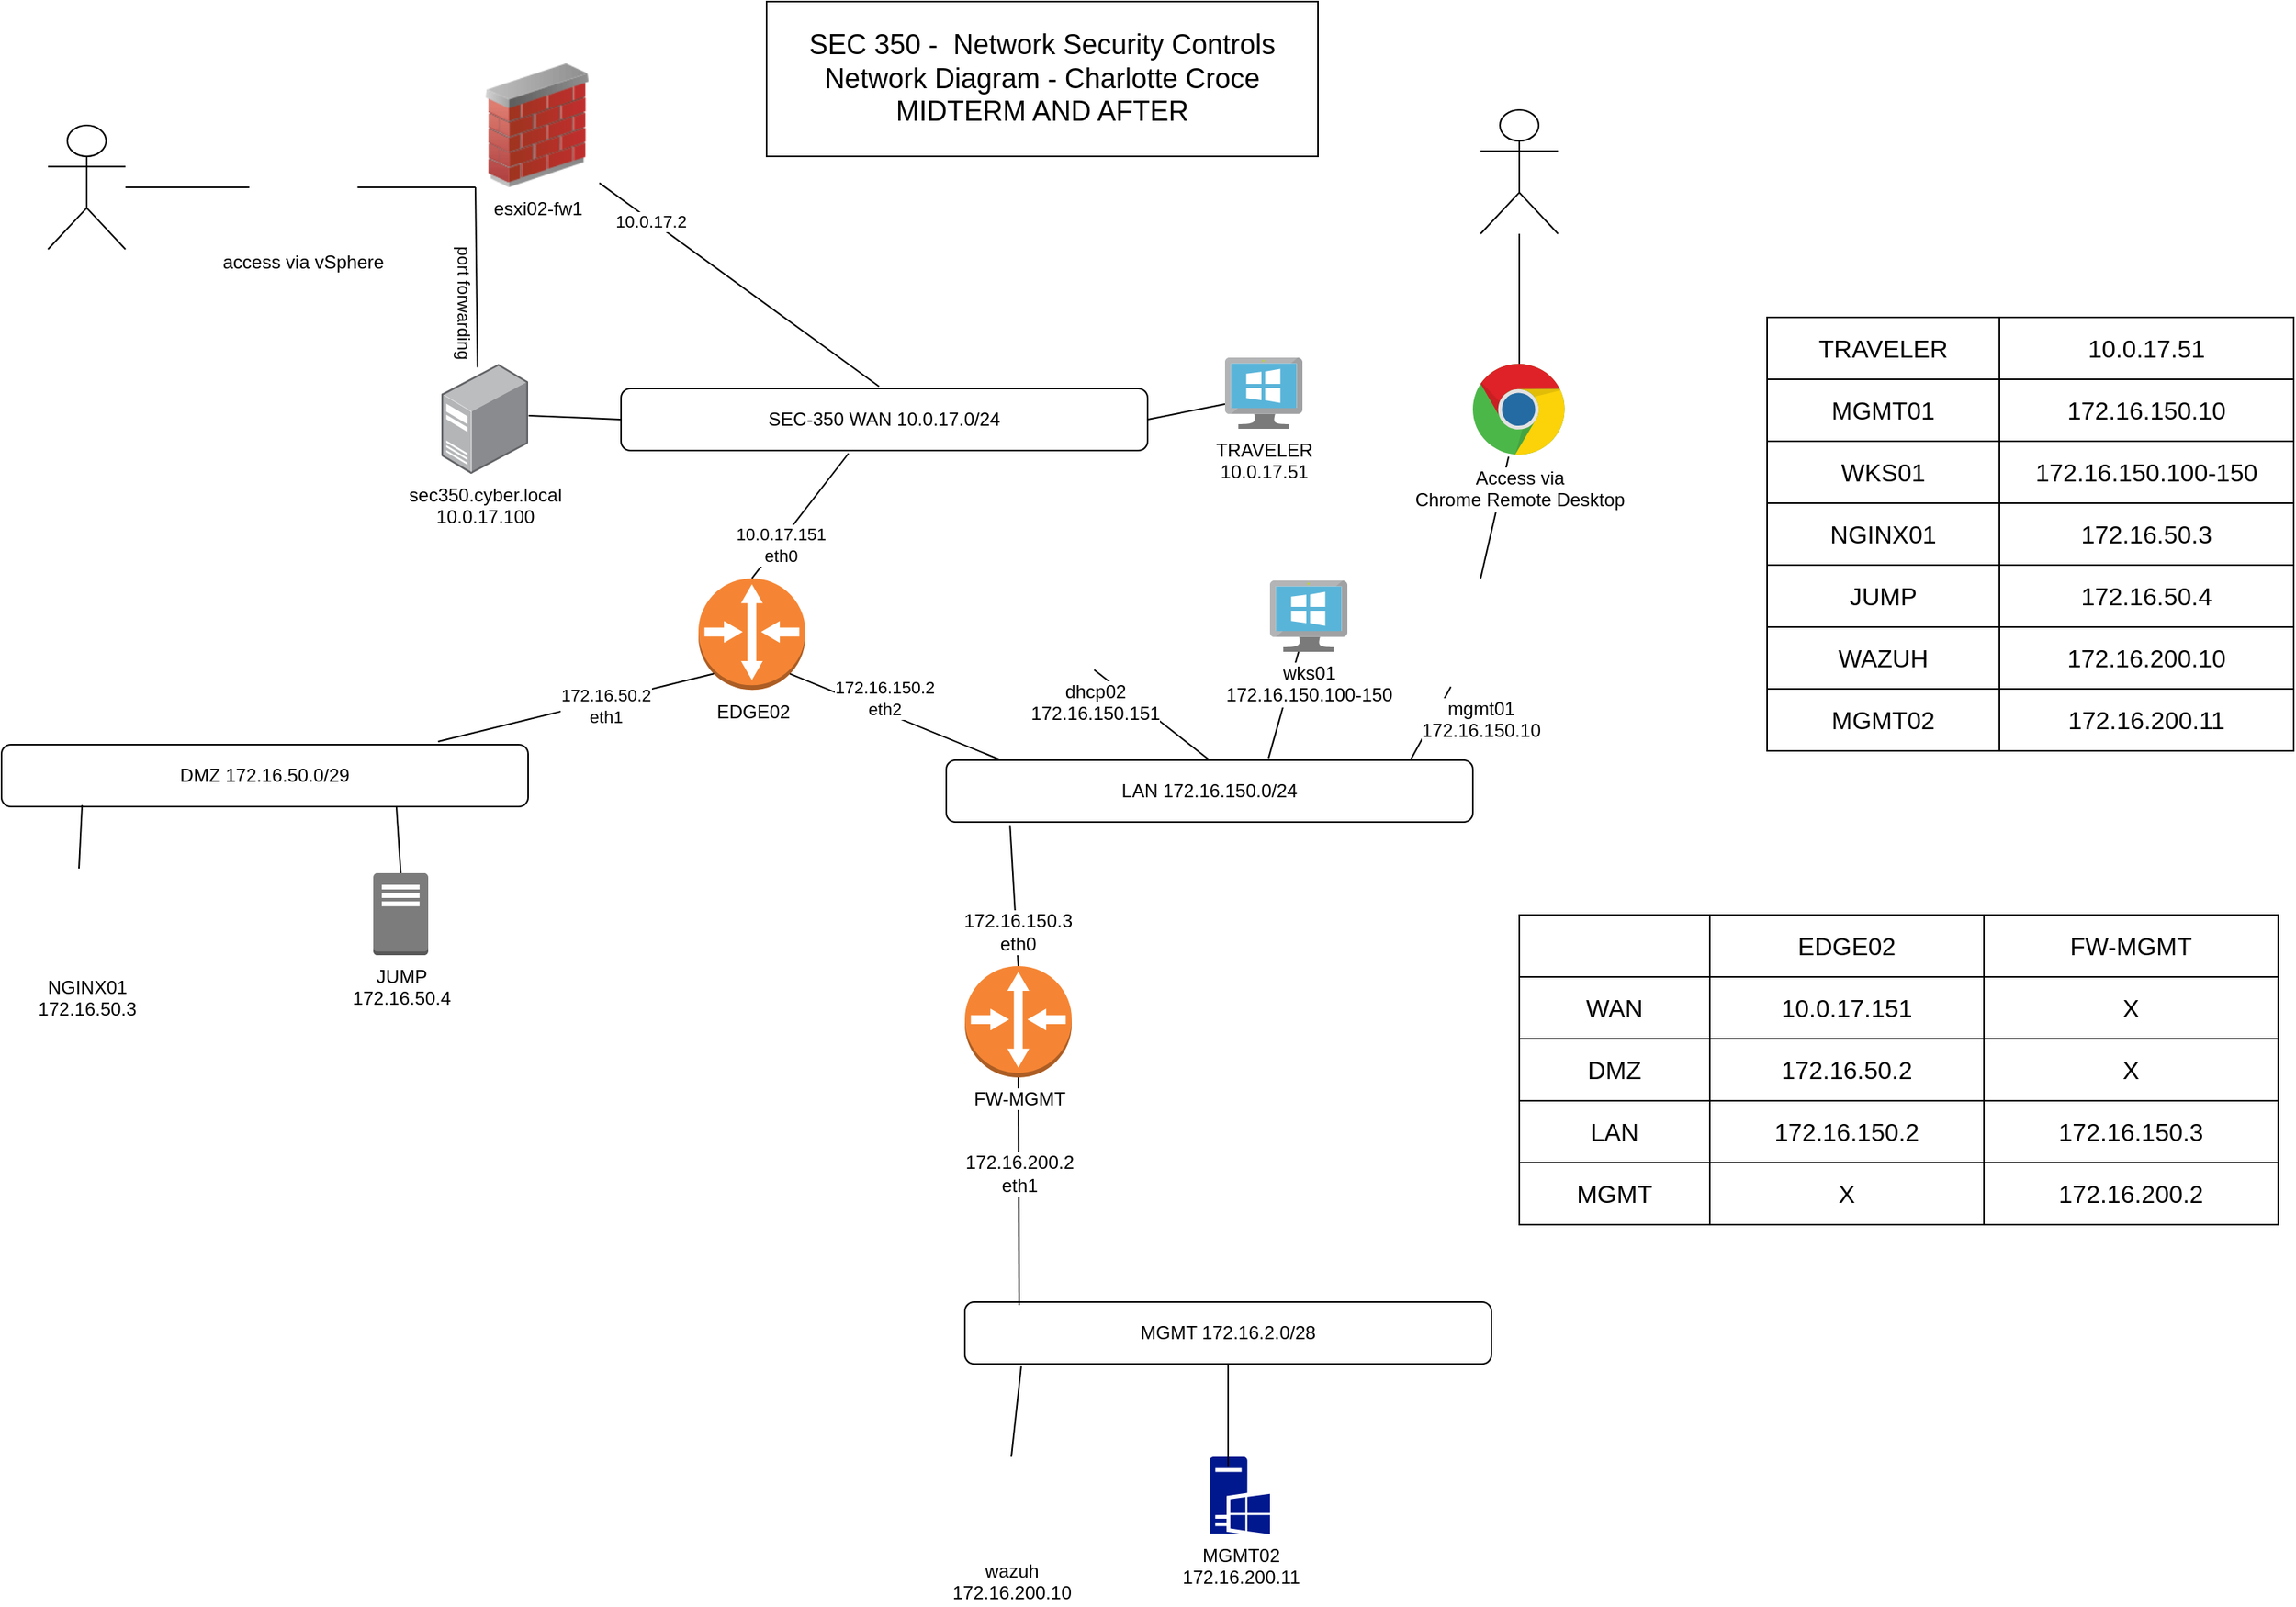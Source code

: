 <mxfile version="26.1.1">
  <diagram name="Page-1" id="OsbpnMVMir5d5On4mEyH">
    <mxGraphModel dx="3000" dy="1626" grid="1" gridSize="10" guides="1" tooltips="1" connect="1" arrows="1" fold="1" page="1" pageScale="1" pageWidth="850" pageHeight="1100" math="0" shadow="0">
      <root>
        <mxCell id="0" />
        <mxCell id="1" parent="0" />
        <mxCell id="r5Bo3zyKJavz-clfbByA-1" value="SEC-350 WAN 10.0.17.0/24" style="rounded=1;whiteSpace=wrap;html=1;align=center;" parent="1" vertex="1">
          <mxGeometry x="560" y="380" width="340" height="40" as="geometry" />
        </mxCell>
        <mxCell id="r5Bo3zyKJavz-clfbByA-2" value="LAN 172.16.150.0/24" style="rounded=1;whiteSpace=wrap;html=1;align=center;" parent="1" vertex="1">
          <mxGeometry x="770" y="620" width="340" height="40" as="geometry" />
        </mxCell>
        <mxCell id="r5Bo3zyKJavz-clfbByA-3" value="DMZ 172.16.50.0/29" style="rounded=1;whiteSpace=wrap;html=1;align=center;" parent="1" vertex="1">
          <mxGeometry x="160" y="610" width="340" height="40" as="geometry" />
        </mxCell>
        <mxCell id="r5Bo3zyKJavz-clfbByA-4" value="EDGE02" style="outlineConnect=0;dashed=0;verticalLabelPosition=bottom;verticalAlign=top;align=center;html=1;shape=mxgraph.aws3.router;fillColor=#F58534;gradientColor=none;" parent="1" vertex="1">
          <mxGeometry x="610" y="502.6" width="69" height="72" as="geometry" />
        </mxCell>
        <mxCell id="r5Bo3zyKJavz-clfbByA-5" value="" style="endArrow=none;html=1;rounded=0;entryX=0.855;entryY=0.855;entryDx=0;entryDy=0;entryPerimeter=0;exitX=0.104;exitY=0;exitDx=0;exitDy=0;exitPerimeter=0;" parent="1" source="r5Bo3zyKJavz-clfbByA-2" target="r5Bo3zyKJavz-clfbByA-4" edge="1">
          <mxGeometry width="50" height="50" relative="1" as="geometry">
            <mxPoint x="921" y="710" as="sourcePoint" />
            <mxPoint x="971" y="660" as="targetPoint" />
          </mxGeometry>
        </mxCell>
        <mxCell id="r5Bo3zyKJavz-clfbByA-6" value="172.16.150.2&lt;div&gt;eth2&lt;/div&gt;" style="edgeLabel;html=1;align=center;verticalAlign=middle;resizable=0;points=[];rotation=0;" parent="r5Bo3zyKJavz-clfbByA-5" vertex="1" connectable="0">
          <mxGeometry x="0.002" y="2" relative="1" as="geometry">
            <mxPoint x="-6" y="-14" as="offset" />
          </mxGeometry>
        </mxCell>
        <mxCell id="r5Bo3zyKJavz-clfbByA-7" value="" style="endArrow=none;html=1;rounded=0;entryX=0.145;entryY=0.855;entryDx=0;entryDy=0;entryPerimeter=0;exitX=0.829;exitY=-0.05;exitDx=0;exitDy=0;exitPerimeter=0;" parent="1" source="r5Bo3zyKJavz-clfbByA-3" target="r5Bo3zyKJavz-clfbByA-4" edge="1">
          <mxGeometry width="50" height="50" relative="1" as="geometry">
            <mxPoint x="491" y="560" as="sourcePoint" />
            <mxPoint x="541" y="510" as="targetPoint" />
          </mxGeometry>
        </mxCell>
        <mxCell id="r5Bo3zyKJavz-clfbByA-8" value="172.16.50.2&lt;div&gt;eth1&lt;/div&gt;" style="edgeLabel;html=1;align=center;verticalAlign=middle;resizable=0;points=[];rotation=0;" parent="r5Bo3zyKJavz-clfbByA-7" vertex="1" connectable="0">
          <mxGeometry x="0.4" y="-1" relative="1" as="geometry">
            <mxPoint x="-17" y="6" as="offset" />
          </mxGeometry>
        </mxCell>
        <mxCell id="r5Bo3zyKJavz-clfbByA-9" value="&lt;div&gt;JUMP&lt;br&gt;&lt;div&gt;172.16.50.4&lt;/div&gt;&lt;/div&gt;" style="outlineConnect=0;dashed=0;verticalLabelPosition=bottom;verticalAlign=top;align=center;html=1;shape=mxgraph.aws3.traditional_server;fillColor=#7D7C7C;gradientColor=none;" parent="1" vertex="1">
          <mxGeometry x="400" y="693" width="35.5" height="53" as="geometry" />
        </mxCell>
        <mxCell id="r5Bo3zyKJavz-clfbByA-10" value="" style="endArrow=none;html=1;rounded=0;exitX=0.153;exitY=0.975;exitDx=0;exitDy=0;exitPerimeter=0;" parent="1" source="r5Bo3zyKJavz-clfbByA-3" edge="1">
          <mxGeometry width="50" height="50" relative="1" as="geometry">
            <mxPoint x="481" y="850" as="sourcePoint" />
            <mxPoint x="210" y="690" as="targetPoint" />
          </mxGeometry>
        </mxCell>
        <mxCell id="r5Bo3zyKJavz-clfbByA-11" value="" style="endArrow=none;html=1;rounded=0;entryX=0.5;entryY=0;entryDx=0;entryDy=0;entryPerimeter=0;exitX=0.432;exitY=1.047;exitDx=0;exitDy=0;exitPerimeter=0;" parent="1" source="r5Bo3zyKJavz-clfbByA-1" target="r5Bo3zyKJavz-clfbByA-4" edge="1">
          <mxGeometry width="50" height="50" relative="1" as="geometry">
            <mxPoint x="805" y="530" as="sourcePoint" />
            <mxPoint x="855" y="480" as="targetPoint" />
          </mxGeometry>
        </mxCell>
        <mxCell id="r5Bo3zyKJavz-clfbByA-12" value="10.0.17.151&lt;div&gt;eth0&lt;/div&gt;" style="edgeLabel;html=1;align=center;verticalAlign=middle;resizable=0;points=[];" parent="r5Bo3zyKJavz-clfbByA-11" vertex="1" connectable="0">
          <mxGeometry x="0.452" y="1" relative="1" as="geometry">
            <mxPoint as="offset" />
          </mxGeometry>
        </mxCell>
        <mxCell id="r5Bo3zyKJavz-clfbByA-13" value="esxi02-fw1" style="image;html=1;image=img/lib/clip_art/networking/Firewall_02_128x128.png" parent="1" vertex="1">
          <mxGeometry x="466.01" y="170" width="80" height="80" as="geometry" />
        </mxCell>
        <mxCell id="r5Bo3zyKJavz-clfbByA-14" value="&lt;div&gt;&lt;br&gt;&lt;/div&gt;" style="shape=umlActor;verticalLabelPosition=bottom;verticalAlign=top;html=1;outlineConnect=0;" parent="1" vertex="1">
          <mxGeometry x="190" y="210" width="50" height="80" as="geometry" />
        </mxCell>
        <mxCell id="r5Bo3zyKJavz-clfbByA-15" value="" style="endArrow=none;html=1;rounded=0;exitX=0;exitY=0.5;exitDx=0;exitDy=0;" parent="1" source="r5Bo3zyKJavz-clfbByA-56" target="r5Bo3zyKJavz-clfbByA-14" edge="1">
          <mxGeometry width="50" height="50" relative="1" as="geometry">
            <mxPoint x="460" y="390" as="sourcePoint" />
            <mxPoint x="510" y="340" as="targetPoint" />
          </mxGeometry>
        </mxCell>
        <mxCell id="r5Bo3zyKJavz-clfbByA-16" value="sec350.cyber.local&lt;div&gt;10.0.17.100&lt;/div&gt;" style="image;points=[];aspect=fixed;html=1;align=center;shadow=0;dashed=0;image=img/lib/allied_telesis/computer_and_terminals/Server_Desktop.svg;" parent="1" vertex="1">
          <mxGeometry x="443.99" y="364" width="56.01" height="71" as="geometry" />
        </mxCell>
        <mxCell id="r5Bo3zyKJavz-clfbByA-17" value="" style="endArrow=none;html=1;rounded=0;entryX=0;entryY=1;entryDx=0;entryDy=0;exitX=0.417;exitY=0.031;exitDx=0;exitDy=0;exitPerimeter=0;" parent="1" source="r5Bo3zyKJavz-clfbByA-16" target="r5Bo3zyKJavz-clfbByA-13" edge="1">
          <mxGeometry width="50" height="50" relative="1" as="geometry">
            <mxPoint x="620" y="470" as="sourcePoint" />
            <mxPoint x="670" y="420" as="targetPoint" />
          </mxGeometry>
        </mxCell>
        <mxCell id="r5Bo3zyKJavz-clfbByA-18" value="port forwarding" style="edgeLabel;html=1;align=center;verticalAlign=middle;resizable=0;points=[];rotation=90;" parent="r5Bo3zyKJavz-clfbByA-17" vertex="1" connectable="0">
          <mxGeometry x="-0.27" y="1" relative="1" as="geometry">
            <mxPoint x="-7" as="offset" />
          </mxGeometry>
        </mxCell>
        <mxCell id="r5Bo3zyKJavz-clfbByA-19" value="" style="endArrow=none;html=1;rounded=0;exitX=0;exitY=0.5;exitDx=0;exitDy=0;entryX=1.006;entryY=0.471;entryDx=0;entryDy=0;entryPerimeter=0;" parent="1" source="r5Bo3zyKJavz-clfbByA-1" target="r5Bo3zyKJavz-clfbByA-16" edge="1">
          <mxGeometry width="50" height="50" relative="1" as="geometry">
            <mxPoint x="570" y="440" as="sourcePoint" />
            <mxPoint x="410" y="380" as="targetPoint" />
          </mxGeometry>
        </mxCell>
        <mxCell id="r5Bo3zyKJavz-clfbByA-20" value="" style="endArrow=none;html=1;rounded=0;entryX=1;entryY=0.965;entryDx=0;entryDy=0;entryPerimeter=0;exitX=0.49;exitY=-0.035;exitDx=0;exitDy=0;exitPerimeter=0;" parent="1" source="r5Bo3zyKJavz-clfbByA-1" target="r5Bo3zyKJavz-clfbByA-13" edge="1">
          <mxGeometry width="50" height="50" relative="1" as="geometry">
            <mxPoint x="600" y="310" as="sourcePoint" />
            <mxPoint x="650" y="260" as="targetPoint" />
          </mxGeometry>
        </mxCell>
        <mxCell id="r5Bo3zyKJavz-clfbByA-21" value="10.0.17.2" style="edgeLabel;html=1;align=center;verticalAlign=middle;resizable=0;points=[];" parent="r5Bo3zyKJavz-clfbByA-20" vertex="1" connectable="0">
          <mxGeometry x="0.736" y="-1" relative="1" as="geometry">
            <mxPoint x="8" y="8" as="offset" />
          </mxGeometry>
        </mxCell>
        <mxCell id="r5Bo3zyKJavz-clfbByA-23" value="MGMT 172.16.2.0/28" style="rounded=1;whiteSpace=wrap;html=1;align=center;" parent="1" vertex="1">
          <mxGeometry x="782" y="970" width="340" height="40" as="geometry" />
        </mxCell>
        <mxCell id="r5Bo3zyKJavz-clfbByA-24" value="" style="endArrow=none;html=1;rounded=0;fontSize=12;startSize=8;endSize=8;curved=1;entryX=0.121;entryY=1.05;entryDx=0;entryDy=0;entryPerimeter=0;exitX=0.5;exitY=0;exitDx=0;exitDy=0;exitPerimeter=0;" parent="1" source="r5Bo3zyKJavz-clfbByA-49" target="r5Bo3zyKJavz-clfbByA-2" edge="1">
          <mxGeometry width="50" height="50" relative="1" as="geometry">
            <mxPoint x="846" y="800" as="sourcePoint" />
            <mxPoint x="1034" y="830" as="targetPoint" />
          </mxGeometry>
        </mxCell>
        <mxCell id="r5Bo3zyKJavz-clfbByA-25" value="&lt;div&gt;172.16.150.3&lt;/div&gt;eth0" style="edgeLabel;html=1;align=center;verticalAlign=middle;resizable=0;points=[];fontSize=12;" parent="r5Bo3zyKJavz-clfbByA-24" vertex="1" connectable="0">
          <mxGeometry x="-0.517" y="-1" relative="1" as="geometry">
            <mxPoint as="offset" />
          </mxGeometry>
        </mxCell>
        <mxCell id="r5Bo3zyKJavz-clfbByA-26" value="" style="endArrow=none;html=1;rounded=0;fontSize=12;startSize=8;endSize=8;curved=1;exitX=0.5;exitY=1;exitDx=0;exitDy=0;exitPerimeter=0;entryX=0.103;entryY=0.05;entryDx=0;entryDy=0;entryPerimeter=0;" parent="1" source="r5Bo3zyKJavz-clfbByA-49" target="r5Bo3zyKJavz-clfbByA-23" edge="1">
          <mxGeometry width="50" height="50" relative="1" as="geometry">
            <mxPoint x="984" y="880" as="sourcePoint" />
            <mxPoint x="1034" y="830" as="targetPoint" />
          </mxGeometry>
        </mxCell>
        <mxCell id="r5Bo3zyKJavz-clfbByA-27" value="172.16.200.2&lt;div&gt;eth1&lt;/div&gt;" style="edgeLabel;html=1;align=center;verticalAlign=middle;resizable=0;points=[];fontSize=12;" parent="r5Bo3zyKJavz-clfbByA-26" vertex="1" connectable="0">
          <mxGeometry x="-0.273" y="1" relative="1" as="geometry">
            <mxPoint x="-1" y="8" as="offset" />
          </mxGeometry>
        </mxCell>
        <mxCell id="r5Bo3zyKJavz-clfbByA-28" value="wazuh&lt;div&gt;172.16.200.10&lt;/div&gt;" style="shape=image;html=1;verticalAlign=top;verticalLabelPosition=bottom;labelBackgroundColor=#ffffff;imageAspect=0;aspect=fixed;image=https://cdn1.iconfinder.com/data/icons/logos-brands-1/24/logo_brand_brands_logos_ubuntu-128.png" parent="1" vertex="1">
          <mxGeometry x="782" y="1070" width="60" height="60" as="geometry" />
        </mxCell>
        <mxCell id="r5Bo3zyKJavz-clfbByA-29" value="MGMT02&lt;div&gt;172.16.200.11&lt;/div&gt;" style="sketch=0;aspect=fixed;pointerEvents=1;shadow=0;dashed=0;html=1;strokeColor=none;labelPosition=center;verticalLabelPosition=bottom;verticalAlign=top;align=center;fillColor=#00188D;shape=mxgraph.mscae.enterprise.windows_server" parent="1" vertex="1">
          <mxGeometry x="940" y="1070" width="39" height="50" as="geometry" />
        </mxCell>
        <mxCell id="r5Bo3zyKJavz-clfbByA-30" value="" style="endArrow=none;html=1;rounded=0;fontSize=12;startSize=8;endSize=8;curved=1;entryX=0.5;entryY=1;entryDx=0;entryDy=0;exitX=0.308;exitY=0.12;exitDx=0;exitDy=0;exitPerimeter=0;" parent="1" source="r5Bo3zyKJavz-clfbByA-29" target="r5Bo3zyKJavz-clfbByA-23" edge="1">
          <mxGeometry width="50" height="50" relative="1" as="geometry">
            <mxPoint x="984" y="1000" as="sourcePoint" />
            <mxPoint x="1034" y="950" as="targetPoint" />
          </mxGeometry>
        </mxCell>
        <mxCell id="r5Bo3zyKJavz-clfbByA-31" value="" style="endArrow=none;html=1;rounded=0;fontSize=12;startSize=8;endSize=8;curved=1;entryX=0.107;entryY=1.038;entryDx=0;entryDy=0;entryPerimeter=0;exitX=0.5;exitY=0;exitDx=0;exitDy=0;" parent="1" source="r5Bo3zyKJavz-clfbByA-28" target="r5Bo3zyKJavz-clfbByA-23" edge="1">
          <mxGeometry width="50" height="50" relative="1" as="geometry">
            <mxPoint x="984" y="1000" as="sourcePoint" />
            <mxPoint x="1034" y="950" as="targetPoint" />
          </mxGeometry>
        </mxCell>
        <mxCell id="r5Bo3zyKJavz-clfbByA-37" value="" style="endArrow=none;html=1;rounded=0;entryX=0;entryY=0.5;entryDx=0;entryDy=0;exitX=1;exitY=0.5;exitDx=0;exitDy=0;" parent="1" source="r5Bo3zyKJavz-clfbByA-1" edge="1">
          <mxGeometry width="50" height="50" relative="1" as="geometry">
            <mxPoint x="730" y="490" as="sourcePoint" />
            <mxPoint x="950" y="390" as="targetPoint" />
          </mxGeometry>
        </mxCell>
        <mxCell id="r5Bo3zyKJavz-clfbByA-43" value="&lt;div&gt;&lt;br&gt;&lt;/div&gt;" style="shape=umlActor;verticalLabelPosition=bottom;verticalAlign=top;html=1;outlineConnect=0;" parent="1" vertex="1">
          <mxGeometry x="1115" y="200" width="50" height="80" as="geometry" />
        </mxCell>
        <mxCell id="r5Bo3zyKJavz-clfbByA-44" value="" style="endArrow=none;html=1;rounded=0;exitX=0.612;exitY=-0.033;exitDx=0;exitDy=0;exitPerimeter=0;" parent="1" source="r5Bo3zyKJavz-clfbByA-2" target="r5Bo3zyKJavz-clfbByA-50" edge="1">
          <mxGeometry width="50" height="50" relative="1" as="geometry">
            <mxPoint x="970" y="590" as="sourcePoint" />
            <mxPoint x="1020" y="540" as="targetPoint" />
          </mxGeometry>
        </mxCell>
        <mxCell id="r5Bo3zyKJavz-clfbByA-45" value="" style="endArrow=none;html=1;rounded=0;exitX=0.882;exitY=-0.005;exitDx=0;exitDy=0;exitPerimeter=0;" parent="1" source="r5Bo3zyKJavz-clfbByA-2" target="r5Bo3zyKJavz-clfbByA-51" edge="1">
          <mxGeometry width="50" height="50" relative="1" as="geometry">
            <mxPoint x="1020" y="570" as="sourcePoint" />
            <mxPoint x="1070" y="520" as="targetPoint" />
          </mxGeometry>
        </mxCell>
        <mxCell id="r5Bo3zyKJavz-clfbByA-46" value="" style="endArrow=none;html=1;rounded=0;" parent="1" source="r5Bo3zyKJavz-clfbByA-48" target="r5Bo3zyKJavz-clfbByA-43" edge="1">
          <mxGeometry width="50" height="50" relative="1" as="geometry">
            <mxPoint x="1090" y="430" as="sourcePoint" />
            <mxPoint x="1140" y="380" as="targetPoint" />
          </mxGeometry>
        </mxCell>
        <mxCell id="r5Bo3zyKJavz-clfbByA-47" value="" style="endArrow=none;html=1;rounded=0;entryX=0.5;entryY=0;entryDx=0;entryDy=0;" parent="1" source="r5Bo3zyKJavz-clfbByA-48" target="r5Bo3zyKJavz-clfbByA-51" edge="1">
          <mxGeometry width="50" height="50" relative="1" as="geometry">
            <mxPoint x="1090" y="430" as="sourcePoint" />
            <mxPoint x="1140" y="380" as="targetPoint" />
          </mxGeometry>
        </mxCell>
        <mxCell id="r5Bo3zyKJavz-clfbByA-48" value="&lt;div&gt;Access via&lt;/div&gt;&lt;div&gt;Chrome Remote Desktop&lt;br&gt;&lt;/div&gt;" style="dashed=0;outlineConnect=0;html=1;align=center;labelPosition=center;verticalLabelPosition=bottom;verticalAlign=top;shape=mxgraph.weblogos.chrome;labelBackgroundColor=default;" parent="1" vertex="1">
          <mxGeometry x="1110" y="364" width="60" height="60" as="geometry" />
        </mxCell>
        <mxCell id="r5Bo3zyKJavz-clfbByA-49" value="&lt;span&gt;FW-MGMT&lt;/span&gt;" style="outlineConnect=0;dashed=0;verticalLabelPosition=bottom;verticalAlign=top;align=center;html=1;shape=mxgraph.aws3.router;fillColor=#F58534;gradientColor=none;labelBackgroundColor=#FFFFFF;" parent="1" vertex="1">
          <mxGeometry x="782" y="753" width="69" height="72" as="geometry" />
        </mxCell>
        <mxCell id="r5Bo3zyKJavz-clfbByA-50" value="wks01&lt;div&gt;172.16.150.100-150&lt;/div&gt;" style="image;sketch=0;aspect=fixed;html=1;points=[];align=center;fontSize=12;image=img/lib/mscae/VirtualMachineWindows.svg;" parent="1" vertex="1">
          <mxGeometry x="979" y="504" width="50" height="46" as="geometry" />
        </mxCell>
        <mxCell id="r5Bo3zyKJavz-clfbByA-51" value="mgmt01&lt;div&gt;172.16.150.10&lt;/div&gt;" style="shape=image;html=1;verticalAlign=top;verticalLabelPosition=bottom;labelBackgroundColor=#ffffff;imageAspect=0;aspect=fixed;image=https://cdn1.iconfinder.com/data/icons/operating-system-flat-1/30/ubuntu-128.png" parent="1" vertex="1">
          <mxGeometry x="1080" y="502.6" width="70" height="70" as="geometry" />
        </mxCell>
        <mxCell id="r5Bo3zyKJavz-clfbByA-52" value="&lt;div&gt;&lt;font style=&quot;font-size: 18px;&quot;&gt;SEC 350 -&amp;nbsp; Network Security Controls&lt;/font&gt;&lt;/div&gt;&lt;div&gt;&lt;font style=&quot;&quot;&gt;&lt;font style=&quot;font-size: 18px;&quot;&gt;Network Diagram - Charlotte Croce&lt;/font&gt;&lt;font style=&quot;font-size: 16px;&quot;&gt;&lt;br&gt;&lt;/font&gt;&lt;/font&gt;&lt;/div&gt;&lt;div&gt;&lt;font style=&quot;&quot;&gt;&lt;font style=&quot;font-size: 18px;&quot;&gt;MIDTERM AND AFTER&lt;/font&gt;&lt;/font&gt;&lt;/div&gt;" style="rounded=0;whiteSpace=wrap;html=1;" parent="1" vertex="1">
          <mxGeometry x="654" y="130" width="356" height="100" as="geometry" />
        </mxCell>
        <mxCell id="r5Bo3zyKJavz-clfbByA-53" value="" style="shape=image;verticalLabelPosition=bottom;labelBackgroundColor=default;verticalAlign=top;aspect=fixed;imageAspect=0;image=https://wazuh.com/uploads/2022/05/wazuh-logo.png;" parent="1" vertex="1">
          <mxGeometry x="820.66" y="1040" width="89.68" height="30" as="geometry" />
        </mxCell>
        <mxCell id="r5Bo3zyKJavz-clfbByA-56" value="access via vSphere" style="shape=image;verticalLabelPosition=bottom;labelBackgroundColor=default;verticalAlign=top;aspect=fixed;imageAspect=0;image=https://raw.githubusercontent.com/pulumiverse/pulumi-esxi-native/main/docs/esxi-logo.png;clipPath=inset(3% 4.33% 5% 2%);" parent="1" vertex="1">
          <mxGeometry x="320" y="215.71" width="69.82" height="68.58" as="geometry" />
        </mxCell>
        <mxCell id="r5Bo3zyKJavz-clfbByA-57" value="" style="endArrow=none;html=1;rounded=0;entryX=0;entryY=1;entryDx=0;entryDy=0;exitX=1;exitY=0.5;exitDx=0;exitDy=0;" parent="1" source="r5Bo3zyKJavz-clfbByA-56" target="r5Bo3zyKJavz-clfbByA-13" edge="1">
          <mxGeometry width="50" height="50" relative="1" as="geometry">
            <mxPoint x="490" y="330" as="sourcePoint" />
            <mxPoint x="540" y="280" as="targetPoint" />
          </mxGeometry>
        </mxCell>
        <mxCell id="r5Bo3zyKJavz-clfbByA-58" value="" style="endArrow=none;html=1;rounded=0;entryX=0.75;entryY=1;entryDx=0;entryDy=0;exitX=0.5;exitY=0;exitDx=0;exitDy=0;exitPerimeter=0;" parent="1" source="r5Bo3zyKJavz-clfbByA-9" target="r5Bo3zyKJavz-clfbByA-3" edge="1">
          <mxGeometry width="50" height="50" relative="1" as="geometry">
            <mxPoint x="470" y="700" as="sourcePoint" />
            <mxPoint x="520" y="650" as="targetPoint" />
          </mxGeometry>
        </mxCell>
        <mxCell id="r5Bo3zyKJavz-clfbByA-65" value="NGINX01&lt;div&gt;172.16.50.3&lt;/div&gt;" style="shape=image;html=1;verticalAlign=top;verticalLabelPosition=bottom;labelBackgroundColor=#ffffff;imageAspect=0;aspect=fixed;image=https://cdn1.iconfinder.com/data/icons/operating-system-flat-1/30/ubuntu-128.png;clipPath=inset(10.94% 10.94% 10.94% 10.94%);" parent="1" vertex="1">
          <mxGeometry x="185" y="693" width="60" height="60" as="geometry" />
        </mxCell>
        <mxCell id="r5Bo3zyKJavz-clfbByA-66" value="TRAVELER&lt;div&gt;10.0.17.51&lt;/div&gt;" style="image;sketch=0;aspect=fixed;html=1;points=[];align=center;fontSize=12;image=img/lib/mscae/VirtualMachineWindows.svg;" parent="1" vertex="1">
          <mxGeometry x="950" y="360" width="50" height="46" as="geometry" />
        </mxCell>
        <mxCell id="TJdfRbBNyWWt9X7yNkoo-3" value="" style="endArrow=none;html=1;rounded=0;entryX=0.5;entryY=1;entryDx=0;entryDy=0;exitX=0.5;exitY=0;exitDx=0;exitDy=0;" edge="1" parent="1" source="r5Bo3zyKJavz-clfbByA-2" target="TJdfRbBNyWWt9X7yNkoo-2">
          <mxGeometry width="50" height="50" relative="1" as="geometry">
            <mxPoint x="750" y="670" as="sourcePoint" />
            <mxPoint x="800" y="620" as="targetPoint" />
          </mxGeometry>
        </mxCell>
        <mxCell id="TJdfRbBNyWWt9X7yNkoo-2" value="dhcp02&lt;br&gt;&lt;div&gt;172.16.150.151&lt;/div&gt;" style="shape=image;html=1;verticalAlign=top;verticalLabelPosition=bottom;labelBackgroundColor=default;imageAspect=0;aspect=fixed;image=https://cdn1.iconfinder.com/data/icons/operating-system-flat-1/30/ubuntu-128.png" vertex="1" parent="1">
          <mxGeometry x="830.5" y="491.6" width="70" height="70" as="geometry" />
        </mxCell>
        <mxCell id="TJdfRbBNyWWt9X7yNkoo-4" value="" style="shape=table;startSize=0;container=1;collapsible=0;childLayout=tableLayout;fontSize=16;" vertex="1" parent="1">
          <mxGeometry x="1300" y="334" width="340" height="280" as="geometry" />
        </mxCell>
        <mxCell id="TJdfRbBNyWWt9X7yNkoo-5" value="" style="shape=tableRow;horizontal=0;startSize=0;swimlaneHead=0;swimlaneBody=0;strokeColor=inherit;top=0;left=0;bottom=0;right=0;collapsible=0;dropTarget=0;fillColor=none;points=[[0,0.5],[1,0.5]];portConstraint=eastwest;fontSize=16;" vertex="1" parent="TJdfRbBNyWWt9X7yNkoo-4">
          <mxGeometry width="340" height="40" as="geometry" />
        </mxCell>
        <mxCell id="TJdfRbBNyWWt9X7yNkoo-6" value="TRAVELER" style="shape=partialRectangle;html=1;whiteSpace=wrap;connectable=0;strokeColor=inherit;overflow=hidden;fillColor=none;top=0;left=0;bottom=0;right=0;pointerEvents=1;fontSize=16;" vertex="1" parent="TJdfRbBNyWWt9X7yNkoo-5">
          <mxGeometry width="150" height="40" as="geometry">
            <mxRectangle width="150" height="40" as="alternateBounds" />
          </mxGeometry>
        </mxCell>
        <mxCell id="TJdfRbBNyWWt9X7yNkoo-7" value="10.0.17.51" style="shape=partialRectangle;html=1;whiteSpace=wrap;connectable=0;strokeColor=inherit;overflow=hidden;fillColor=none;top=0;left=0;bottom=0;right=0;pointerEvents=1;fontSize=16;" vertex="1" parent="TJdfRbBNyWWt9X7yNkoo-5">
          <mxGeometry x="150" width="190" height="40" as="geometry">
            <mxRectangle width="190" height="40" as="alternateBounds" />
          </mxGeometry>
        </mxCell>
        <mxCell id="TJdfRbBNyWWt9X7yNkoo-9" value="" style="shape=tableRow;horizontal=0;startSize=0;swimlaneHead=0;swimlaneBody=0;strokeColor=inherit;top=0;left=0;bottom=0;right=0;collapsible=0;dropTarget=0;fillColor=none;points=[[0,0.5],[1,0.5]];portConstraint=eastwest;fontSize=16;" vertex="1" parent="TJdfRbBNyWWt9X7yNkoo-4">
          <mxGeometry y="40" width="340" height="40" as="geometry" />
        </mxCell>
        <mxCell id="TJdfRbBNyWWt9X7yNkoo-10" value="MGMT01" style="shape=partialRectangle;html=1;whiteSpace=wrap;connectable=0;strokeColor=inherit;overflow=hidden;fillColor=none;top=0;left=0;bottom=0;right=0;pointerEvents=1;fontSize=16;" vertex="1" parent="TJdfRbBNyWWt9X7yNkoo-9">
          <mxGeometry width="150" height="40" as="geometry">
            <mxRectangle width="150" height="40" as="alternateBounds" />
          </mxGeometry>
        </mxCell>
        <mxCell id="TJdfRbBNyWWt9X7yNkoo-11" value="172.16.150.10" style="shape=partialRectangle;html=1;whiteSpace=wrap;connectable=0;strokeColor=inherit;overflow=hidden;fillColor=none;top=0;left=0;bottom=0;right=0;pointerEvents=1;fontSize=16;" vertex="1" parent="TJdfRbBNyWWt9X7yNkoo-9">
          <mxGeometry x="150" width="190" height="40" as="geometry">
            <mxRectangle width="190" height="40" as="alternateBounds" />
          </mxGeometry>
        </mxCell>
        <mxCell id="TJdfRbBNyWWt9X7yNkoo-13" value="" style="shape=tableRow;horizontal=0;startSize=0;swimlaneHead=0;swimlaneBody=0;strokeColor=inherit;top=0;left=0;bottom=0;right=0;collapsible=0;dropTarget=0;fillColor=none;points=[[0,0.5],[1,0.5]];portConstraint=eastwest;fontSize=16;" vertex="1" parent="TJdfRbBNyWWt9X7yNkoo-4">
          <mxGeometry y="80" width="340" height="40" as="geometry" />
        </mxCell>
        <mxCell id="TJdfRbBNyWWt9X7yNkoo-14" value="WKS01" style="shape=partialRectangle;html=1;whiteSpace=wrap;connectable=0;strokeColor=inherit;overflow=hidden;fillColor=none;top=0;left=0;bottom=0;right=0;pointerEvents=1;fontSize=16;" vertex="1" parent="TJdfRbBNyWWt9X7yNkoo-13">
          <mxGeometry width="150" height="40" as="geometry">
            <mxRectangle width="150" height="40" as="alternateBounds" />
          </mxGeometry>
        </mxCell>
        <mxCell id="TJdfRbBNyWWt9X7yNkoo-15" value="172.16.150.100-150" style="shape=partialRectangle;html=1;whiteSpace=wrap;connectable=0;strokeColor=inherit;overflow=hidden;fillColor=none;top=0;left=0;bottom=0;right=0;pointerEvents=1;fontSize=16;" vertex="1" parent="TJdfRbBNyWWt9X7yNkoo-13">
          <mxGeometry x="150" width="190" height="40" as="geometry">
            <mxRectangle width="190" height="40" as="alternateBounds" />
          </mxGeometry>
        </mxCell>
        <mxCell id="TJdfRbBNyWWt9X7yNkoo-32" style="shape=tableRow;horizontal=0;startSize=0;swimlaneHead=0;swimlaneBody=0;strokeColor=inherit;top=0;left=0;bottom=0;right=0;collapsible=0;dropTarget=0;fillColor=none;points=[[0,0.5],[1,0.5]];portConstraint=eastwest;fontSize=16;" vertex="1" parent="TJdfRbBNyWWt9X7yNkoo-4">
          <mxGeometry y="120" width="340" height="40" as="geometry" />
        </mxCell>
        <mxCell id="TJdfRbBNyWWt9X7yNkoo-33" value="NGINX01" style="shape=partialRectangle;html=1;whiteSpace=wrap;connectable=0;strokeColor=inherit;overflow=hidden;fillColor=none;top=0;left=0;bottom=0;right=0;pointerEvents=1;fontSize=16;" vertex="1" parent="TJdfRbBNyWWt9X7yNkoo-32">
          <mxGeometry width="150" height="40" as="geometry">
            <mxRectangle width="150" height="40" as="alternateBounds" />
          </mxGeometry>
        </mxCell>
        <mxCell id="TJdfRbBNyWWt9X7yNkoo-34" value="172.16.50.3" style="shape=partialRectangle;html=1;whiteSpace=wrap;connectable=0;strokeColor=inherit;overflow=hidden;fillColor=none;top=0;left=0;bottom=0;right=0;pointerEvents=1;fontSize=16;" vertex="1" parent="TJdfRbBNyWWt9X7yNkoo-32">
          <mxGeometry x="150" width="190" height="40" as="geometry">
            <mxRectangle width="190" height="40" as="alternateBounds" />
          </mxGeometry>
        </mxCell>
        <mxCell id="TJdfRbBNyWWt9X7yNkoo-29" style="shape=tableRow;horizontal=0;startSize=0;swimlaneHead=0;swimlaneBody=0;strokeColor=inherit;top=0;left=0;bottom=0;right=0;collapsible=0;dropTarget=0;fillColor=none;points=[[0,0.5],[1,0.5]];portConstraint=eastwest;fontSize=16;" vertex="1" parent="TJdfRbBNyWWt9X7yNkoo-4">
          <mxGeometry y="160" width="340" height="40" as="geometry" />
        </mxCell>
        <mxCell id="TJdfRbBNyWWt9X7yNkoo-30" value="JUMP" style="shape=partialRectangle;html=1;whiteSpace=wrap;connectable=0;strokeColor=inherit;overflow=hidden;fillColor=none;top=0;left=0;bottom=0;right=0;pointerEvents=1;fontSize=16;" vertex="1" parent="TJdfRbBNyWWt9X7yNkoo-29">
          <mxGeometry width="150" height="40" as="geometry">
            <mxRectangle width="150" height="40" as="alternateBounds" />
          </mxGeometry>
        </mxCell>
        <mxCell id="TJdfRbBNyWWt9X7yNkoo-31" value="172.16.50.4" style="shape=partialRectangle;html=1;whiteSpace=wrap;connectable=0;strokeColor=inherit;overflow=hidden;fillColor=none;top=0;left=0;bottom=0;right=0;pointerEvents=1;fontSize=16;" vertex="1" parent="TJdfRbBNyWWt9X7yNkoo-29">
          <mxGeometry x="150" width="190" height="40" as="geometry">
            <mxRectangle width="190" height="40" as="alternateBounds" />
          </mxGeometry>
        </mxCell>
        <mxCell id="TJdfRbBNyWWt9X7yNkoo-26" style="shape=tableRow;horizontal=0;startSize=0;swimlaneHead=0;swimlaneBody=0;strokeColor=inherit;top=0;left=0;bottom=0;right=0;collapsible=0;dropTarget=0;fillColor=none;points=[[0,0.5],[1,0.5]];portConstraint=eastwest;fontSize=16;" vertex="1" parent="TJdfRbBNyWWt9X7yNkoo-4">
          <mxGeometry y="200" width="340" height="40" as="geometry" />
        </mxCell>
        <mxCell id="TJdfRbBNyWWt9X7yNkoo-27" value="WAZUH" style="shape=partialRectangle;html=1;whiteSpace=wrap;connectable=0;strokeColor=inherit;overflow=hidden;fillColor=none;top=0;left=0;bottom=0;right=0;pointerEvents=1;fontSize=16;" vertex="1" parent="TJdfRbBNyWWt9X7yNkoo-26">
          <mxGeometry width="150" height="40" as="geometry">
            <mxRectangle width="150" height="40" as="alternateBounds" />
          </mxGeometry>
        </mxCell>
        <mxCell id="TJdfRbBNyWWt9X7yNkoo-28" value="172.16.200.10" style="shape=partialRectangle;html=1;whiteSpace=wrap;connectable=0;strokeColor=inherit;overflow=hidden;fillColor=none;top=0;left=0;bottom=0;right=0;pointerEvents=1;fontSize=16;" vertex="1" parent="TJdfRbBNyWWt9X7yNkoo-26">
          <mxGeometry x="150" width="190" height="40" as="geometry">
            <mxRectangle width="190" height="40" as="alternateBounds" />
          </mxGeometry>
        </mxCell>
        <mxCell id="TJdfRbBNyWWt9X7yNkoo-23" style="shape=tableRow;horizontal=0;startSize=0;swimlaneHead=0;swimlaneBody=0;strokeColor=inherit;top=0;left=0;bottom=0;right=0;collapsible=0;dropTarget=0;fillColor=none;points=[[0,0.5],[1,0.5]];portConstraint=eastwest;fontSize=16;" vertex="1" parent="TJdfRbBNyWWt9X7yNkoo-4">
          <mxGeometry y="240" width="340" height="40" as="geometry" />
        </mxCell>
        <mxCell id="TJdfRbBNyWWt9X7yNkoo-24" value="MGMT02" style="shape=partialRectangle;html=1;whiteSpace=wrap;connectable=0;strokeColor=inherit;overflow=hidden;fillColor=none;top=0;left=0;bottom=0;right=0;pointerEvents=1;fontSize=16;" vertex="1" parent="TJdfRbBNyWWt9X7yNkoo-23">
          <mxGeometry width="150" height="40" as="geometry">
            <mxRectangle width="150" height="40" as="alternateBounds" />
          </mxGeometry>
        </mxCell>
        <mxCell id="TJdfRbBNyWWt9X7yNkoo-25" value="172.16.200.11" style="shape=partialRectangle;html=1;whiteSpace=wrap;connectable=0;strokeColor=inherit;overflow=hidden;fillColor=none;top=0;left=0;bottom=0;right=0;pointerEvents=1;fontSize=16;" vertex="1" parent="TJdfRbBNyWWt9X7yNkoo-23">
          <mxGeometry x="150" width="190" height="40" as="geometry">
            <mxRectangle width="190" height="40" as="alternateBounds" />
          </mxGeometry>
        </mxCell>
        <mxCell id="TJdfRbBNyWWt9X7yNkoo-54" value="" style="shape=table;startSize=0;container=1;collapsible=0;childLayout=tableLayout;fontSize=16;" vertex="1" parent="1">
          <mxGeometry x="1140" y="720" width="490" height="200" as="geometry" />
        </mxCell>
        <mxCell id="TJdfRbBNyWWt9X7yNkoo-55" value="" style="shape=tableRow;horizontal=0;startSize=0;swimlaneHead=0;swimlaneBody=0;strokeColor=inherit;top=0;left=0;bottom=0;right=0;collapsible=0;dropTarget=0;fillColor=none;points=[[0,0.5],[1,0.5]];portConstraint=eastwest;fontSize=16;" vertex="1" parent="TJdfRbBNyWWt9X7yNkoo-54">
          <mxGeometry width="490" height="40" as="geometry" />
        </mxCell>
        <mxCell id="TJdfRbBNyWWt9X7yNkoo-56" value="" style="shape=partialRectangle;html=1;whiteSpace=wrap;connectable=0;strokeColor=inherit;overflow=hidden;fillColor=none;top=0;left=0;bottom=0;right=0;pointerEvents=1;fontSize=16;" vertex="1" parent="TJdfRbBNyWWt9X7yNkoo-55">
          <mxGeometry width="123" height="40" as="geometry">
            <mxRectangle width="123" height="40" as="alternateBounds" />
          </mxGeometry>
        </mxCell>
        <mxCell id="TJdfRbBNyWWt9X7yNkoo-57" value="EDGE02" style="shape=partialRectangle;html=1;whiteSpace=wrap;connectable=0;strokeColor=inherit;overflow=hidden;fillColor=none;top=0;left=0;bottom=0;right=0;pointerEvents=1;fontSize=16;" vertex="1" parent="TJdfRbBNyWWt9X7yNkoo-55">
          <mxGeometry x="123" width="177" height="40" as="geometry">
            <mxRectangle width="177" height="40" as="alternateBounds" />
          </mxGeometry>
        </mxCell>
        <mxCell id="TJdfRbBNyWWt9X7yNkoo-58" value="FW-MGMT" style="shape=partialRectangle;html=1;whiteSpace=wrap;connectable=0;strokeColor=inherit;overflow=hidden;fillColor=none;top=0;left=0;bottom=0;right=0;pointerEvents=1;fontSize=16;" vertex="1" parent="TJdfRbBNyWWt9X7yNkoo-55">
          <mxGeometry x="300" width="190" height="40" as="geometry">
            <mxRectangle width="190" height="40" as="alternateBounds" />
          </mxGeometry>
        </mxCell>
        <mxCell id="TJdfRbBNyWWt9X7yNkoo-59" value="" style="shape=tableRow;horizontal=0;startSize=0;swimlaneHead=0;swimlaneBody=0;strokeColor=inherit;top=0;left=0;bottom=0;right=0;collapsible=0;dropTarget=0;fillColor=none;points=[[0,0.5],[1,0.5]];portConstraint=eastwest;fontSize=16;" vertex="1" parent="TJdfRbBNyWWt9X7yNkoo-54">
          <mxGeometry y="40" width="490" height="40" as="geometry" />
        </mxCell>
        <mxCell id="TJdfRbBNyWWt9X7yNkoo-60" value="WAN" style="shape=partialRectangle;html=1;whiteSpace=wrap;connectable=0;strokeColor=inherit;overflow=hidden;fillColor=none;top=0;left=0;bottom=0;right=0;pointerEvents=1;fontSize=16;" vertex="1" parent="TJdfRbBNyWWt9X7yNkoo-59">
          <mxGeometry width="123" height="40" as="geometry">
            <mxRectangle width="123" height="40" as="alternateBounds" />
          </mxGeometry>
        </mxCell>
        <mxCell id="TJdfRbBNyWWt9X7yNkoo-61" value="10.0.17.151" style="shape=partialRectangle;html=1;whiteSpace=wrap;connectable=0;strokeColor=inherit;overflow=hidden;fillColor=none;top=0;left=0;bottom=0;right=0;pointerEvents=1;fontSize=16;" vertex="1" parent="TJdfRbBNyWWt9X7yNkoo-59">
          <mxGeometry x="123" width="177" height="40" as="geometry">
            <mxRectangle width="177" height="40" as="alternateBounds" />
          </mxGeometry>
        </mxCell>
        <mxCell id="TJdfRbBNyWWt9X7yNkoo-62" value="X" style="shape=partialRectangle;html=1;whiteSpace=wrap;connectable=0;strokeColor=inherit;overflow=hidden;fillColor=none;top=0;left=0;bottom=0;right=0;pointerEvents=1;fontSize=16;" vertex="1" parent="TJdfRbBNyWWt9X7yNkoo-59">
          <mxGeometry x="300" width="190" height="40" as="geometry">
            <mxRectangle width="190" height="40" as="alternateBounds" />
          </mxGeometry>
        </mxCell>
        <mxCell id="TJdfRbBNyWWt9X7yNkoo-63" value="" style="shape=tableRow;horizontal=0;startSize=0;swimlaneHead=0;swimlaneBody=0;strokeColor=inherit;top=0;left=0;bottom=0;right=0;collapsible=0;dropTarget=0;fillColor=none;points=[[0,0.5],[1,0.5]];portConstraint=eastwest;fontSize=16;" vertex="1" parent="TJdfRbBNyWWt9X7yNkoo-54">
          <mxGeometry y="80" width="490" height="40" as="geometry" />
        </mxCell>
        <mxCell id="TJdfRbBNyWWt9X7yNkoo-64" value="DMZ" style="shape=partialRectangle;html=1;whiteSpace=wrap;connectable=0;strokeColor=inherit;overflow=hidden;fillColor=none;top=0;left=0;bottom=0;right=0;pointerEvents=1;fontSize=16;" vertex="1" parent="TJdfRbBNyWWt9X7yNkoo-63">
          <mxGeometry width="123" height="40" as="geometry">
            <mxRectangle width="123" height="40" as="alternateBounds" />
          </mxGeometry>
        </mxCell>
        <mxCell id="TJdfRbBNyWWt9X7yNkoo-65" value="172.16.50.2" style="shape=partialRectangle;html=1;whiteSpace=wrap;connectable=0;strokeColor=inherit;overflow=hidden;fillColor=none;top=0;left=0;bottom=0;right=0;pointerEvents=1;fontSize=16;" vertex="1" parent="TJdfRbBNyWWt9X7yNkoo-63">
          <mxGeometry x="123" width="177" height="40" as="geometry">
            <mxRectangle width="177" height="40" as="alternateBounds" />
          </mxGeometry>
        </mxCell>
        <mxCell id="TJdfRbBNyWWt9X7yNkoo-66" value="X" style="shape=partialRectangle;html=1;whiteSpace=wrap;connectable=0;strokeColor=inherit;overflow=hidden;fillColor=none;top=0;left=0;bottom=0;right=0;pointerEvents=1;fontSize=16;" vertex="1" parent="TJdfRbBNyWWt9X7yNkoo-63">
          <mxGeometry x="300" width="190" height="40" as="geometry">
            <mxRectangle width="190" height="40" as="alternateBounds" />
          </mxGeometry>
        </mxCell>
        <mxCell id="TJdfRbBNyWWt9X7yNkoo-71" style="shape=tableRow;horizontal=0;startSize=0;swimlaneHead=0;swimlaneBody=0;strokeColor=inherit;top=0;left=0;bottom=0;right=0;collapsible=0;dropTarget=0;fillColor=none;points=[[0,0.5],[1,0.5]];portConstraint=eastwest;fontSize=16;" vertex="1" parent="TJdfRbBNyWWt9X7yNkoo-54">
          <mxGeometry y="120" width="490" height="40" as="geometry" />
        </mxCell>
        <mxCell id="TJdfRbBNyWWt9X7yNkoo-72" value="LAN" style="shape=partialRectangle;html=1;whiteSpace=wrap;connectable=0;strokeColor=inherit;overflow=hidden;fillColor=none;top=0;left=0;bottom=0;right=0;pointerEvents=1;fontSize=16;" vertex="1" parent="TJdfRbBNyWWt9X7yNkoo-71">
          <mxGeometry width="123" height="40" as="geometry">
            <mxRectangle width="123" height="40" as="alternateBounds" />
          </mxGeometry>
        </mxCell>
        <mxCell id="TJdfRbBNyWWt9X7yNkoo-73" value="172.16.150.2" style="shape=partialRectangle;html=1;whiteSpace=wrap;connectable=0;strokeColor=inherit;overflow=hidden;fillColor=none;top=0;left=0;bottom=0;right=0;pointerEvents=1;fontSize=16;" vertex="1" parent="TJdfRbBNyWWt9X7yNkoo-71">
          <mxGeometry x="123" width="177" height="40" as="geometry">
            <mxRectangle width="177" height="40" as="alternateBounds" />
          </mxGeometry>
        </mxCell>
        <mxCell id="TJdfRbBNyWWt9X7yNkoo-74" value="172.16.150.3" style="shape=partialRectangle;html=1;whiteSpace=wrap;connectable=0;strokeColor=inherit;overflow=hidden;fillColor=none;top=0;left=0;bottom=0;right=0;pointerEvents=1;fontSize=16;" vertex="1" parent="TJdfRbBNyWWt9X7yNkoo-71">
          <mxGeometry x="300" width="190" height="40" as="geometry">
            <mxRectangle width="190" height="40" as="alternateBounds" />
          </mxGeometry>
        </mxCell>
        <mxCell id="TJdfRbBNyWWt9X7yNkoo-67" style="shape=tableRow;horizontal=0;startSize=0;swimlaneHead=0;swimlaneBody=0;strokeColor=inherit;top=0;left=0;bottom=0;right=0;collapsible=0;dropTarget=0;fillColor=none;points=[[0,0.5],[1,0.5]];portConstraint=eastwest;fontSize=16;" vertex="1" parent="TJdfRbBNyWWt9X7yNkoo-54">
          <mxGeometry y="160" width="490" height="40" as="geometry" />
        </mxCell>
        <mxCell id="TJdfRbBNyWWt9X7yNkoo-68" value="MGMT" style="shape=partialRectangle;html=1;whiteSpace=wrap;connectable=0;strokeColor=inherit;overflow=hidden;fillColor=none;top=0;left=0;bottom=0;right=0;pointerEvents=1;fontSize=16;" vertex="1" parent="TJdfRbBNyWWt9X7yNkoo-67">
          <mxGeometry width="123" height="40" as="geometry">
            <mxRectangle width="123" height="40" as="alternateBounds" />
          </mxGeometry>
        </mxCell>
        <mxCell id="TJdfRbBNyWWt9X7yNkoo-69" value="X" style="shape=partialRectangle;html=1;whiteSpace=wrap;connectable=0;strokeColor=inherit;overflow=hidden;fillColor=none;top=0;left=0;bottom=0;right=0;pointerEvents=1;fontSize=16;" vertex="1" parent="TJdfRbBNyWWt9X7yNkoo-67">
          <mxGeometry x="123" width="177" height="40" as="geometry">
            <mxRectangle width="177" height="40" as="alternateBounds" />
          </mxGeometry>
        </mxCell>
        <mxCell id="TJdfRbBNyWWt9X7yNkoo-70" value="172.16.200.2" style="shape=partialRectangle;html=1;whiteSpace=wrap;connectable=0;strokeColor=inherit;overflow=hidden;fillColor=none;top=0;left=0;bottom=0;right=0;pointerEvents=1;fontSize=16;" vertex="1" parent="TJdfRbBNyWWt9X7yNkoo-67">
          <mxGeometry x="300" width="190" height="40" as="geometry">
            <mxRectangle width="190" height="40" as="alternateBounds" />
          </mxGeometry>
        </mxCell>
      </root>
    </mxGraphModel>
  </diagram>
</mxfile>
